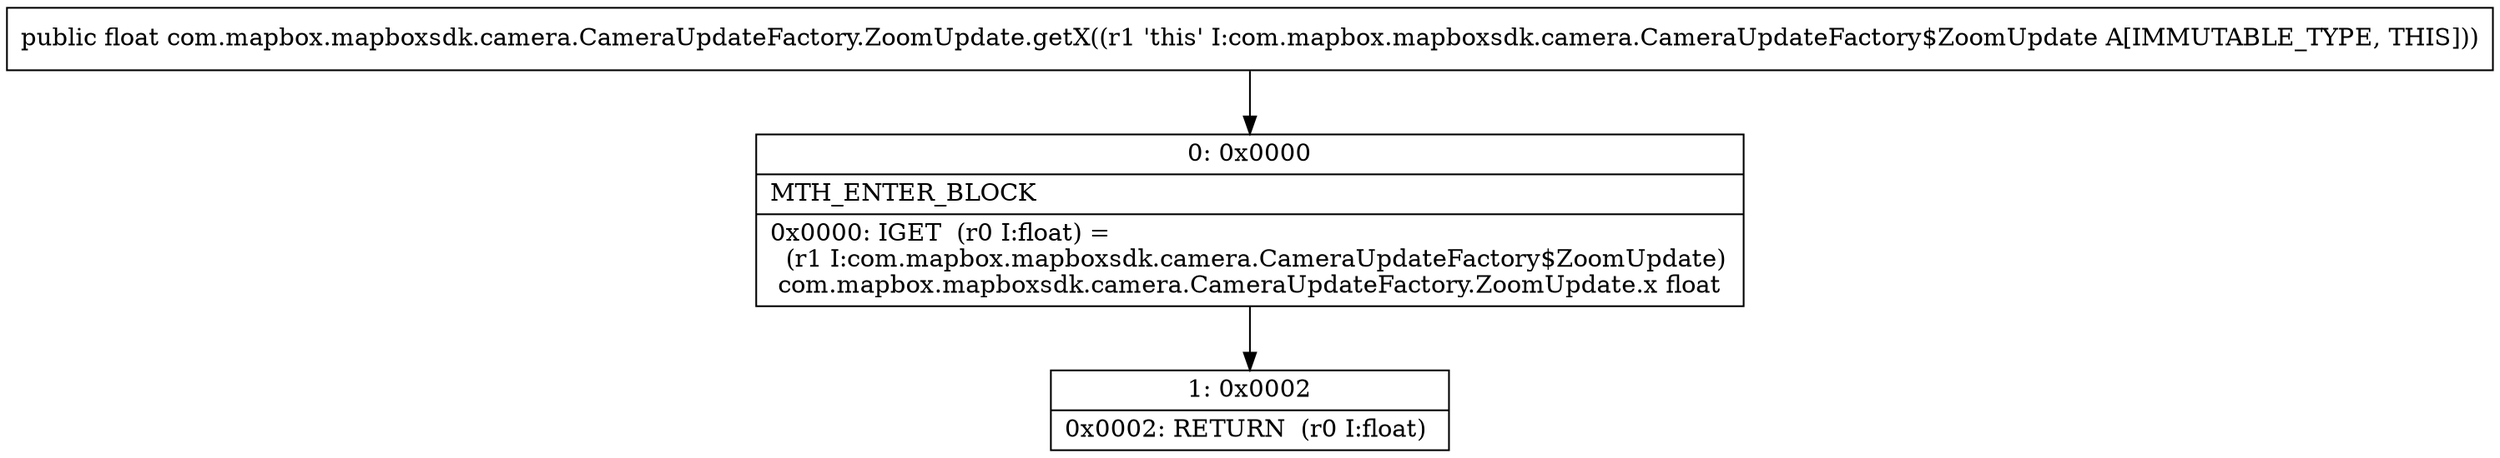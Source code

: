 digraph "CFG forcom.mapbox.mapboxsdk.camera.CameraUpdateFactory.ZoomUpdate.getX()F" {
Node_0 [shape=record,label="{0\:\ 0x0000|MTH_ENTER_BLOCK\l|0x0000: IGET  (r0 I:float) = \l  (r1 I:com.mapbox.mapboxsdk.camera.CameraUpdateFactory$ZoomUpdate)\l com.mapbox.mapboxsdk.camera.CameraUpdateFactory.ZoomUpdate.x float \l}"];
Node_1 [shape=record,label="{1\:\ 0x0002|0x0002: RETURN  (r0 I:float) \l}"];
MethodNode[shape=record,label="{public float com.mapbox.mapboxsdk.camera.CameraUpdateFactory.ZoomUpdate.getX((r1 'this' I:com.mapbox.mapboxsdk.camera.CameraUpdateFactory$ZoomUpdate A[IMMUTABLE_TYPE, THIS])) }"];
MethodNode -> Node_0;
Node_0 -> Node_1;
}

